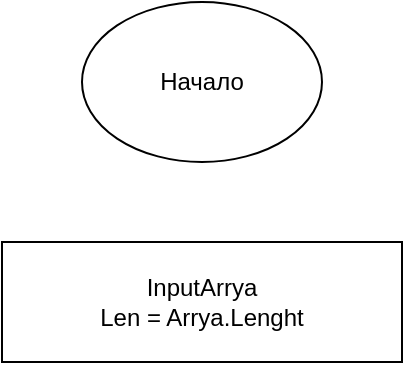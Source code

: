 <mxfile>
    <diagram id="pKI514ZnZUZ6icUAhdsA" name="Страница 1">
        <mxGraphModel dx="650" dy="478" grid="1" gridSize="10" guides="1" tooltips="1" connect="1" arrows="1" fold="1" page="1" pageScale="1" pageWidth="1169" pageHeight="827" math="0" shadow="0">
            <root>
                <mxCell id="0"/>
                <mxCell id="1" parent="0"/>
                <mxCell id="12" value="Начало" style="ellipse;whiteSpace=wrap;html=1;" vertex="1" parent="1">
                    <mxGeometry x="440" y="10" width="120" height="80" as="geometry"/>
                </mxCell>
                <mxCell id="13" value="InputArrya&lt;br&gt;Len = Arrya.Lenght" style="rounded=0;whiteSpace=wrap;html=1;" vertex="1" parent="1">
                    <mxGeometry x="400" y="130" width="200" height="60" as="geometry"/>
                </mxCell>
            </root>
        </mxGraphModel>
    </diagram>
</mxfile>